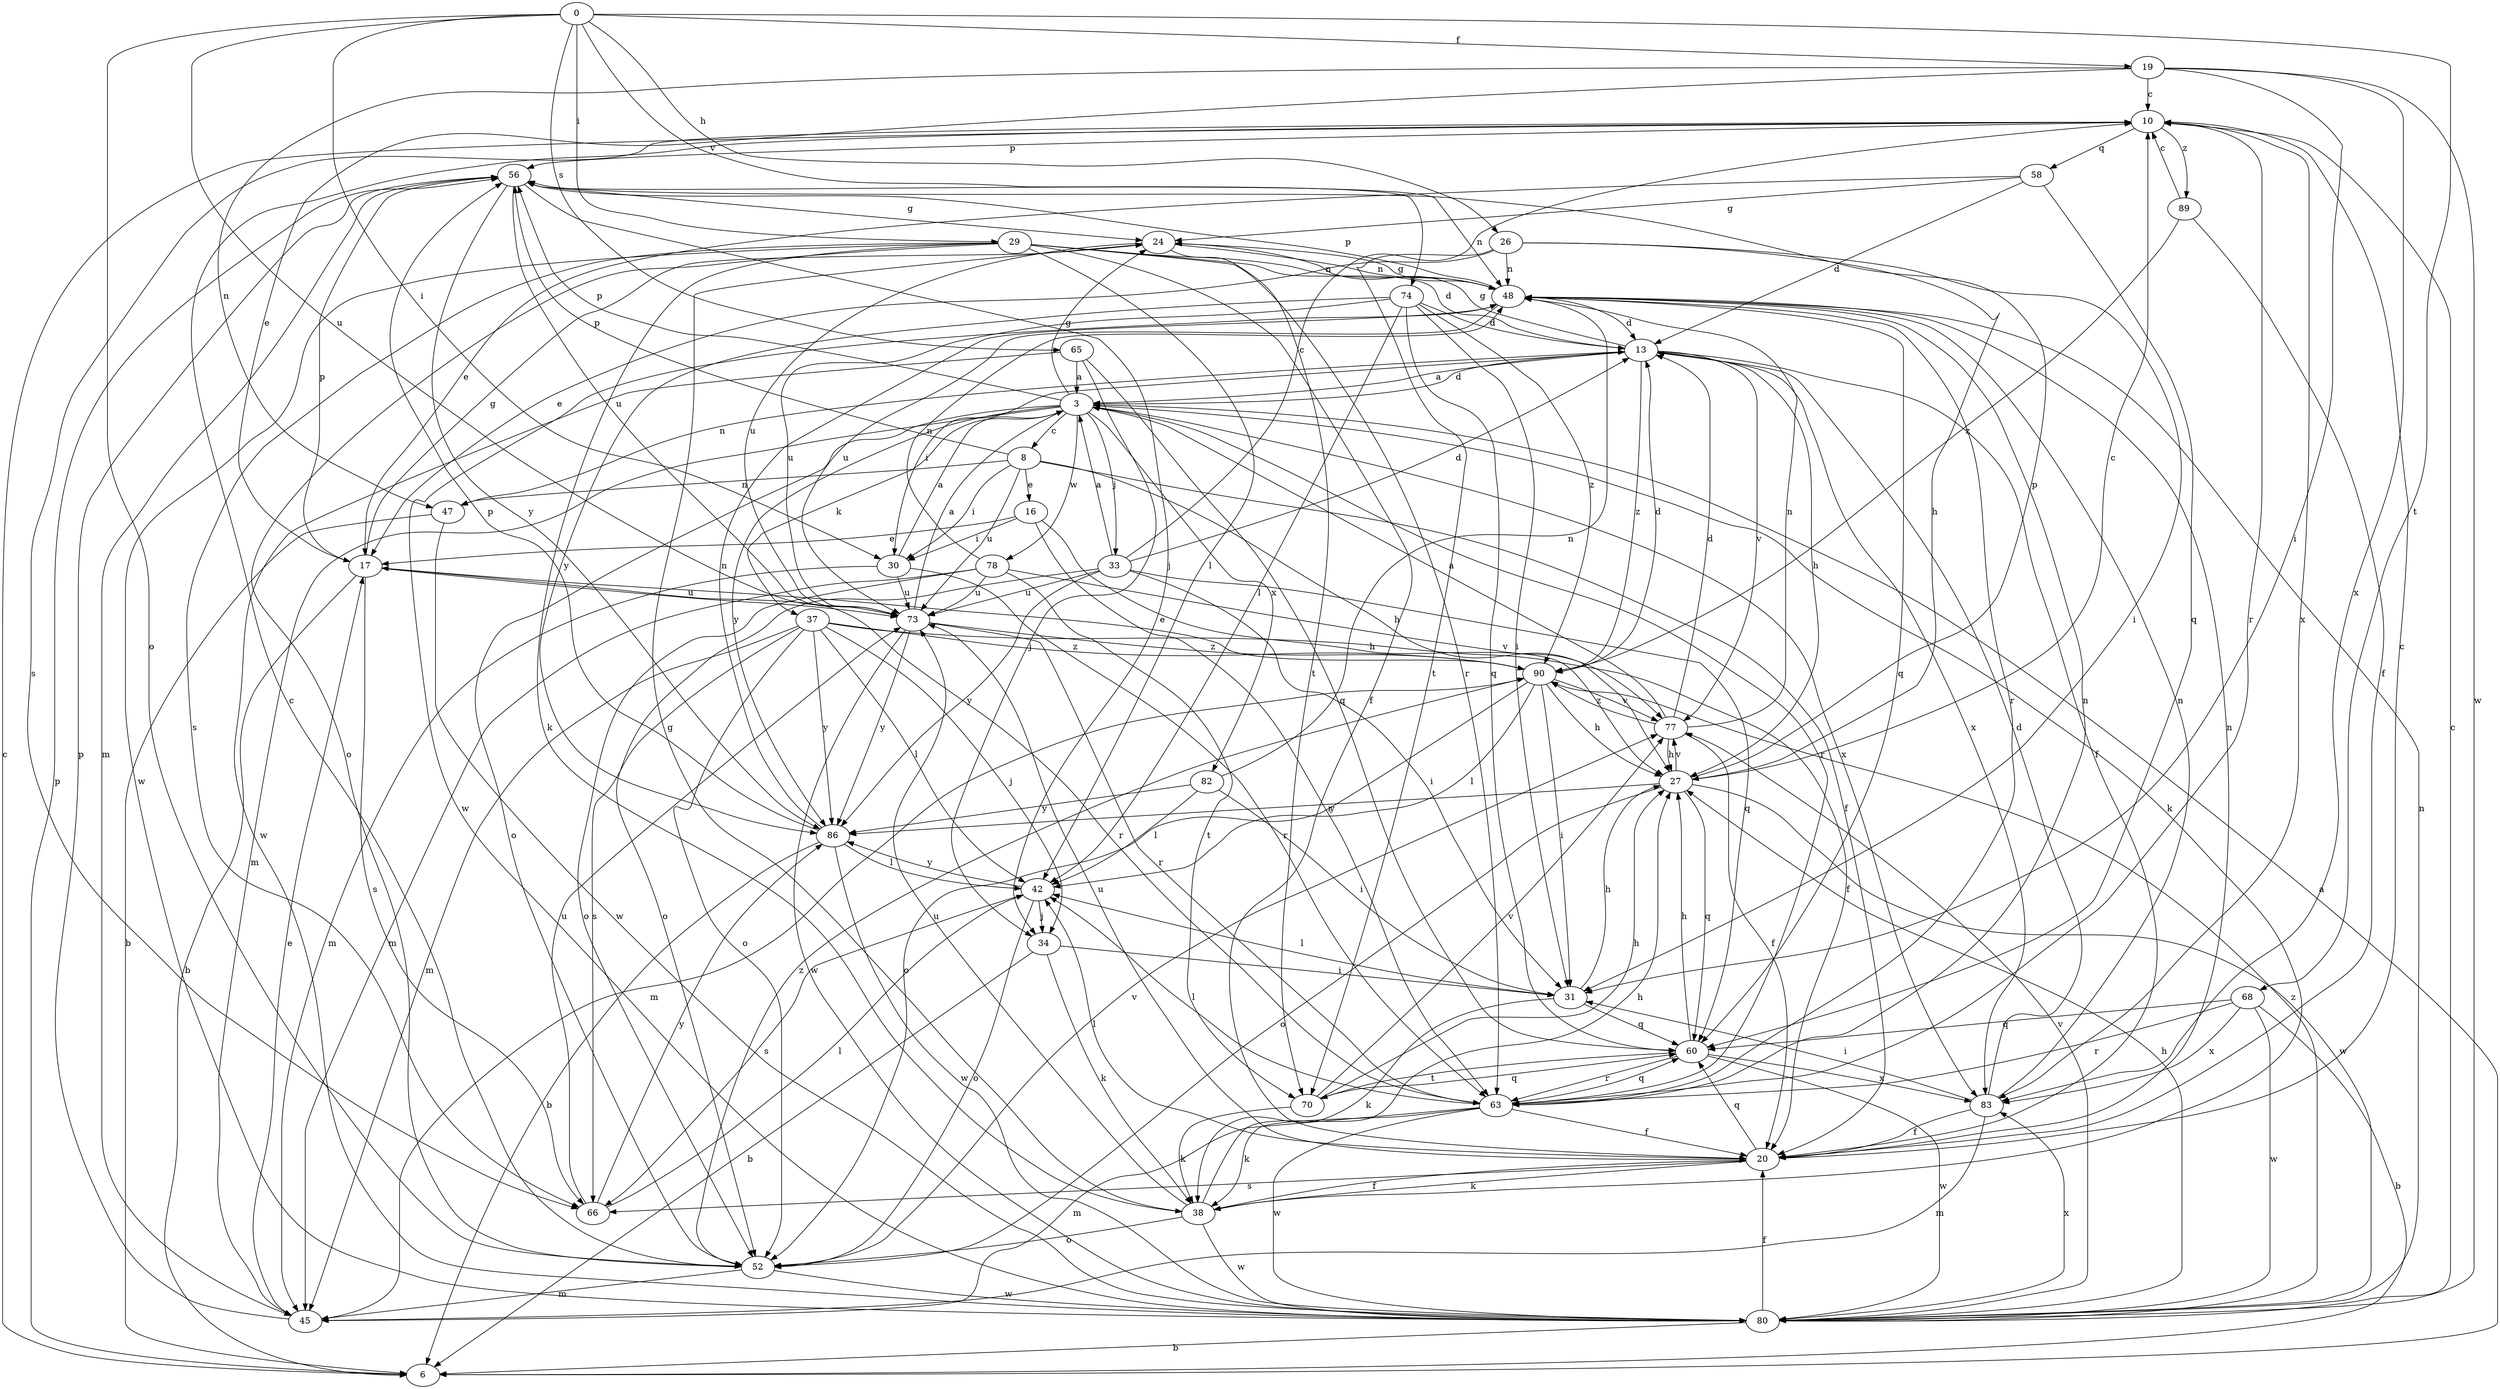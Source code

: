 strict digraph  {
0;
3;
6;
8;
10;
13;
16;
17;
19;
20;
24;
26;
27;
29;
30;
31;
33;
34;
37;
38;
42;
45;
47;
48;
52;
56;
58;
60;
63;
65;
66;
68;
70;
73;
74;
77;
78;
80;
82;
83;
86;
89;
90;
0 -> 19  [label=f];
0 -> 26  [label=h];
0 -> 29  [label=i];
0 -> 30  [label=i];
0 -> 52  [label=o];
0 -> 65  [label=s];
0 -> 68  [label=t];
0 -> 73  [label=u];
0 -> 74  [label=v];
3 -> 8  [label=c];
3 -> 13  [label=d];
3 -> 24  [label=g];
3 -> 33  [label=j];
3 -> 37  [label=k];
3 -> 38  [label=k];
3 -> 45  [label=m];
3 -> 52  [label=o];
3 -> 56  [label=p];
3 -> 63  [label=r];
3 -> 78  [label=w];
3 -> 82  [label=x];
3 -> 83  [label=x];
3 -> 86  [label=y];
6 -> 3  [label=a];
6 -> 10  [label=c];
6 -> 56  [label=p];
8 -> 16  [label=e];
8 -> 20  [label=f];
8 -> 27  [label=h];
8 -> 30  [label=i];
8 -> 47  [label=n];
8 -> 56  [label=p];
8 -> 73  [label=u];
10 -> 56  [label=p];
10 -> 58  [label=q];
10 -> 63  [label=r];
10 -> 66  [label=s];
10 -> 83  [label=x];
10 -> 89  [label=z];
13 -> 3  [label=a];
13 -> 20  [label=f];
13 -> 24  [label=g];
13 -> 27  [label=h];
13 -> 30  [label=i];
13 -> 47  [label=n];
13 -> 77  [label=v];
13 -> 83  [label=x];
13 -> 90  [label=z];
16 -> 17  [label=e];
16 -> 27  [label=h];
16 -> 30  [label=i];
16 -> 63  [label=r];
17 -> 6  [label=b];
17 -> 24  [label=g];
17 -> 56  [label=p];
17 -> 63  [label=r];
17 -> 66  [label=s];
17 -> 73  [label=u];
19 -> 10  [label=c];
19 -> 17  [label=e];
19 -> 31  [label=i];
19 -> 47  [label=n];
19 -> 80  [label=w];
19 -> 83  [label=x];
20 -> 10  [label=c];
20 -> 38  [label=k];
20 -> 42  [label=l];
20 -> 48  [label=n];
20 -> 60  [label=q];
20 -> 66  [label=s];
20 -> 73  [label=u];
24 -> 48  [label=n];
24 -> 70  [label=t];
24 -> 73  [label=u];
26 -> 17  [label=e];
26 -> 27  [label=h];
26 -> 31  [label=i];
26 -> 48  [label=n];
26 -> 70  [label=t];
27 -> 10  [label=c];
27 -> 52  [label=o];
27 -> 56  [label=p];
27 -> 60  [label=q];
27 -> 77  [label=v];
27 -> 80  [label=w];
27 -> 86  [label=y];
29 -> 13  [label=d];
29 -> 20  [label=f];
29 -> 38  [label=k];
29 -> 42  [label=l];
29 -> 48  [label=n];
29 -> 52  [label=o];
29 -> 63  [label=r];
29 -> 66  [label=s];
29 -> 80  [label=w];
30 -> 3  [label=a];
30 -> 45  [label=m];
30 -> 63  [label=r];
30 -> 73  [label=u];
31 -> 27  [label=h];
31 -> 38  [label=k];
31 -> 42  [label=l];
31 -> 60  [label=q];
33 -> 3  [label=a];
33 -> 10  [label=c];
33 -> 13  [label=d];
33 -> 31  [label=i];
33 -> 52  [label=o];
33 -> 60  [label=q];
33 -> 73  [label=u];
33 -> 86  [label=y];
34 -> 6  [label=b];
34 -> 31  [label=i];
34 -> 38  [label=k];
37 -> 20  [label=f];
37 -> 34  [label=j];
37 -> 42  [label=l];
37 -> 45  [label=m];
37 -> 52  [label=o];
37 -> 66  [label=s];
37 -> 86  [label=y];
37 -> 90  [label=z];
38 -> 20  [label=f];
38 -> 24  [label=g];
38 -> 27  [label=h];
38 -> 52  [label=o];
38 -> 73  [label=u];
38 -> 80  [label=w];
42 -> 34  [label=j];
42 -> 52  [label=o];
42 -> 66  [label=s];
42 -> 86  [label=y];
45 -> 17  [label=e];
45 -> 56  [label=p];
47 -> 6  [label=b];
47 -> 80  [label=w];
48 -> 13  [label=d];
48 -> 24  [label=g];
48 -> 56  [label=p];
48 -> 60  [label=q];
48 -> 63  [label=r];
48 -> 73  [label=u];
48 -> 80  [label=w];
52 -> 10  [label=c];
52 -> 45  [label=m];
52 -> 77  [label=v];
52 -> 80  [label=w];
52 -> 90  [label=z];
56 -> 24  [label=g];
56 -> 34  [label=j];
56 -> 45  [label=m];
56 -> 48  [label=n];
56 -> 73  [label=u];
56 -> 86  [label=y];
58 -> 13  [label=d];
58 -> 17  [label=e];
58 -> 24  [label=g];
58 -> 60  [label=q];
60 -> 27  [label=h];
60 -> 63  [label=r];
60 -> 70  [label=t];
60 -> 80  [label=w];
60 -> 83  [label=x];
63 -> 20  [label=f];
63 -> 38  [label=k];
63 -> 42  [label=l];
63 -> 45  [label=m];
63 -> 48  [label=n];
63 -> 60  [label=q];
63 -> 80  [label=w];
65 -> 3  [label=a];
65 -> 34  [label=j];
65 -> 60  [label=q];
65 -> 80  [label=w];
66 -> 42  [label=l];
66 -> 73  [label=u];
66 -> 86  [label=y];
68 -> 6  [label=b];
68 -> 60  [label=q];
68 -> 63  [label=r];
68 -> 80  [label=w];
68 -> 83  [label=x];
70 -> 27  [label=h];
70 -> 38  [label=k];
70 -> 60  [label=q];
70 -> 77  [label=v];
73 -> 3  [label=a];
73 -> 63  [label=r];
73 -> 80  [label=w];
73 -> 86  [label=y];
73 -> 90  [label=z];
74 -> 13  [label=d];
74 -> 31  [label=i];
74 -> 42  [label=l];
74 -> 60  [label=q];
74 -> 73  [label=u];
74 -> 86  [label=y];
74 -> 90  [label=z];
77 -> 3  [label=a];
77 -> 13  [label=d];
77 -> 20  [label=f];
77 -> 27  [label=h];
77 -> 48  [label=n];
77 -> 90  [label=z];
78 -> 45  [label=m];
78 -> 48  [label=n];
78 -> 52  [label=o];
78 -> 70  [label=t];
78 -> 73  [label=u];
78 -> 77  [label=v];
80 -> 6  [label=b];
80 -> 10  [label=c];
80 -> 20  [label=f];
80 -> 27  [label=h];
80 -> 48  [label=n];
80 -> 77  [label=v];
80 -> 83  [label=x];
80 -> 90  [label=z];
82 -> 31  [label=i];
82 -> 42  [label=l];
82 -> 48  [label=n];
82 -> 86  [label=y];
83 -> 13  [label=d];
83 -> 20  [label=f];
83 -> 31  [label=i];
83 -> 45  [label=m];
83 -> 48  [label=n];
86 -> 6  [label=b];
86 -> 42  [label=l];
86 -> 48  [label=n];
86 -> 56  [label=p];
86 -> 80  [label=w];
89 -> 10  [label=c];
89 -> 20  [label=f];
89 -> 90  [label=z];
90 -> 13  [label=d];
90 -> 17  [label=e];
90 -> 27  [label=h];
90 -> 31  [label=i];
90 -> 42  [label=l];
90 -> 45  [label=m];
90 -> 52  [label=o];
90 -> 77  [label=v];
}
